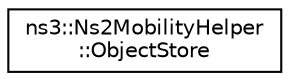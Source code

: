digraph "Graphical Class Hierarchy"
{
 // LATEX_PDF_SIZE
  edge [fontname="Helvetica",fontsize="10",labelfontname="Helvetica",labelfontsize="10"];
  node [fontname="Helvetica",fontsize="10",shape=record];
  rankdir="LR";
  Node0 [label="ns3::Ns2MobilityHelper\l::ObjectStore",height=0.2,width=0.4,color="black", fillcolor="white", style="filled",URL="$classns3_1_1_ns2_mobility_helper_1_1_object_store.html",tooltip="a class to hold input objects internally"];
}
